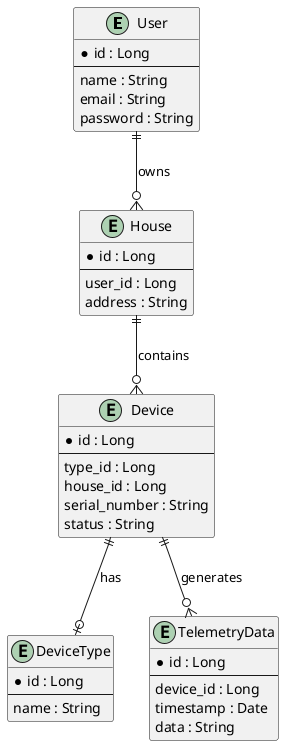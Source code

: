 @startuml
entity "User" as user {
    * id : Long
    --
    name : String
    email : String
    password : String
}

entity "House" as house {
    * id : Long
    --
    user_id : Long
    address : String
}

entity "Device" as device {
    * id : Long
    --
    type_id : Long
    house_id : Long
    serial_number : String
    status : String
}

entity "DeviceType" as deviceType {
    * id : Long
    --
    name : String
}

entity "TelemetryData" as telemetryData {
    * id : Long
    --
    device_id : Long
    timestamp : Date
    data : String
}

user ||--o{ house : "owns"
house ||--o{ device : "contains"
device ||--o| deviceType : "has"
device ||--o{ telemetryData : "generates"
@enduml